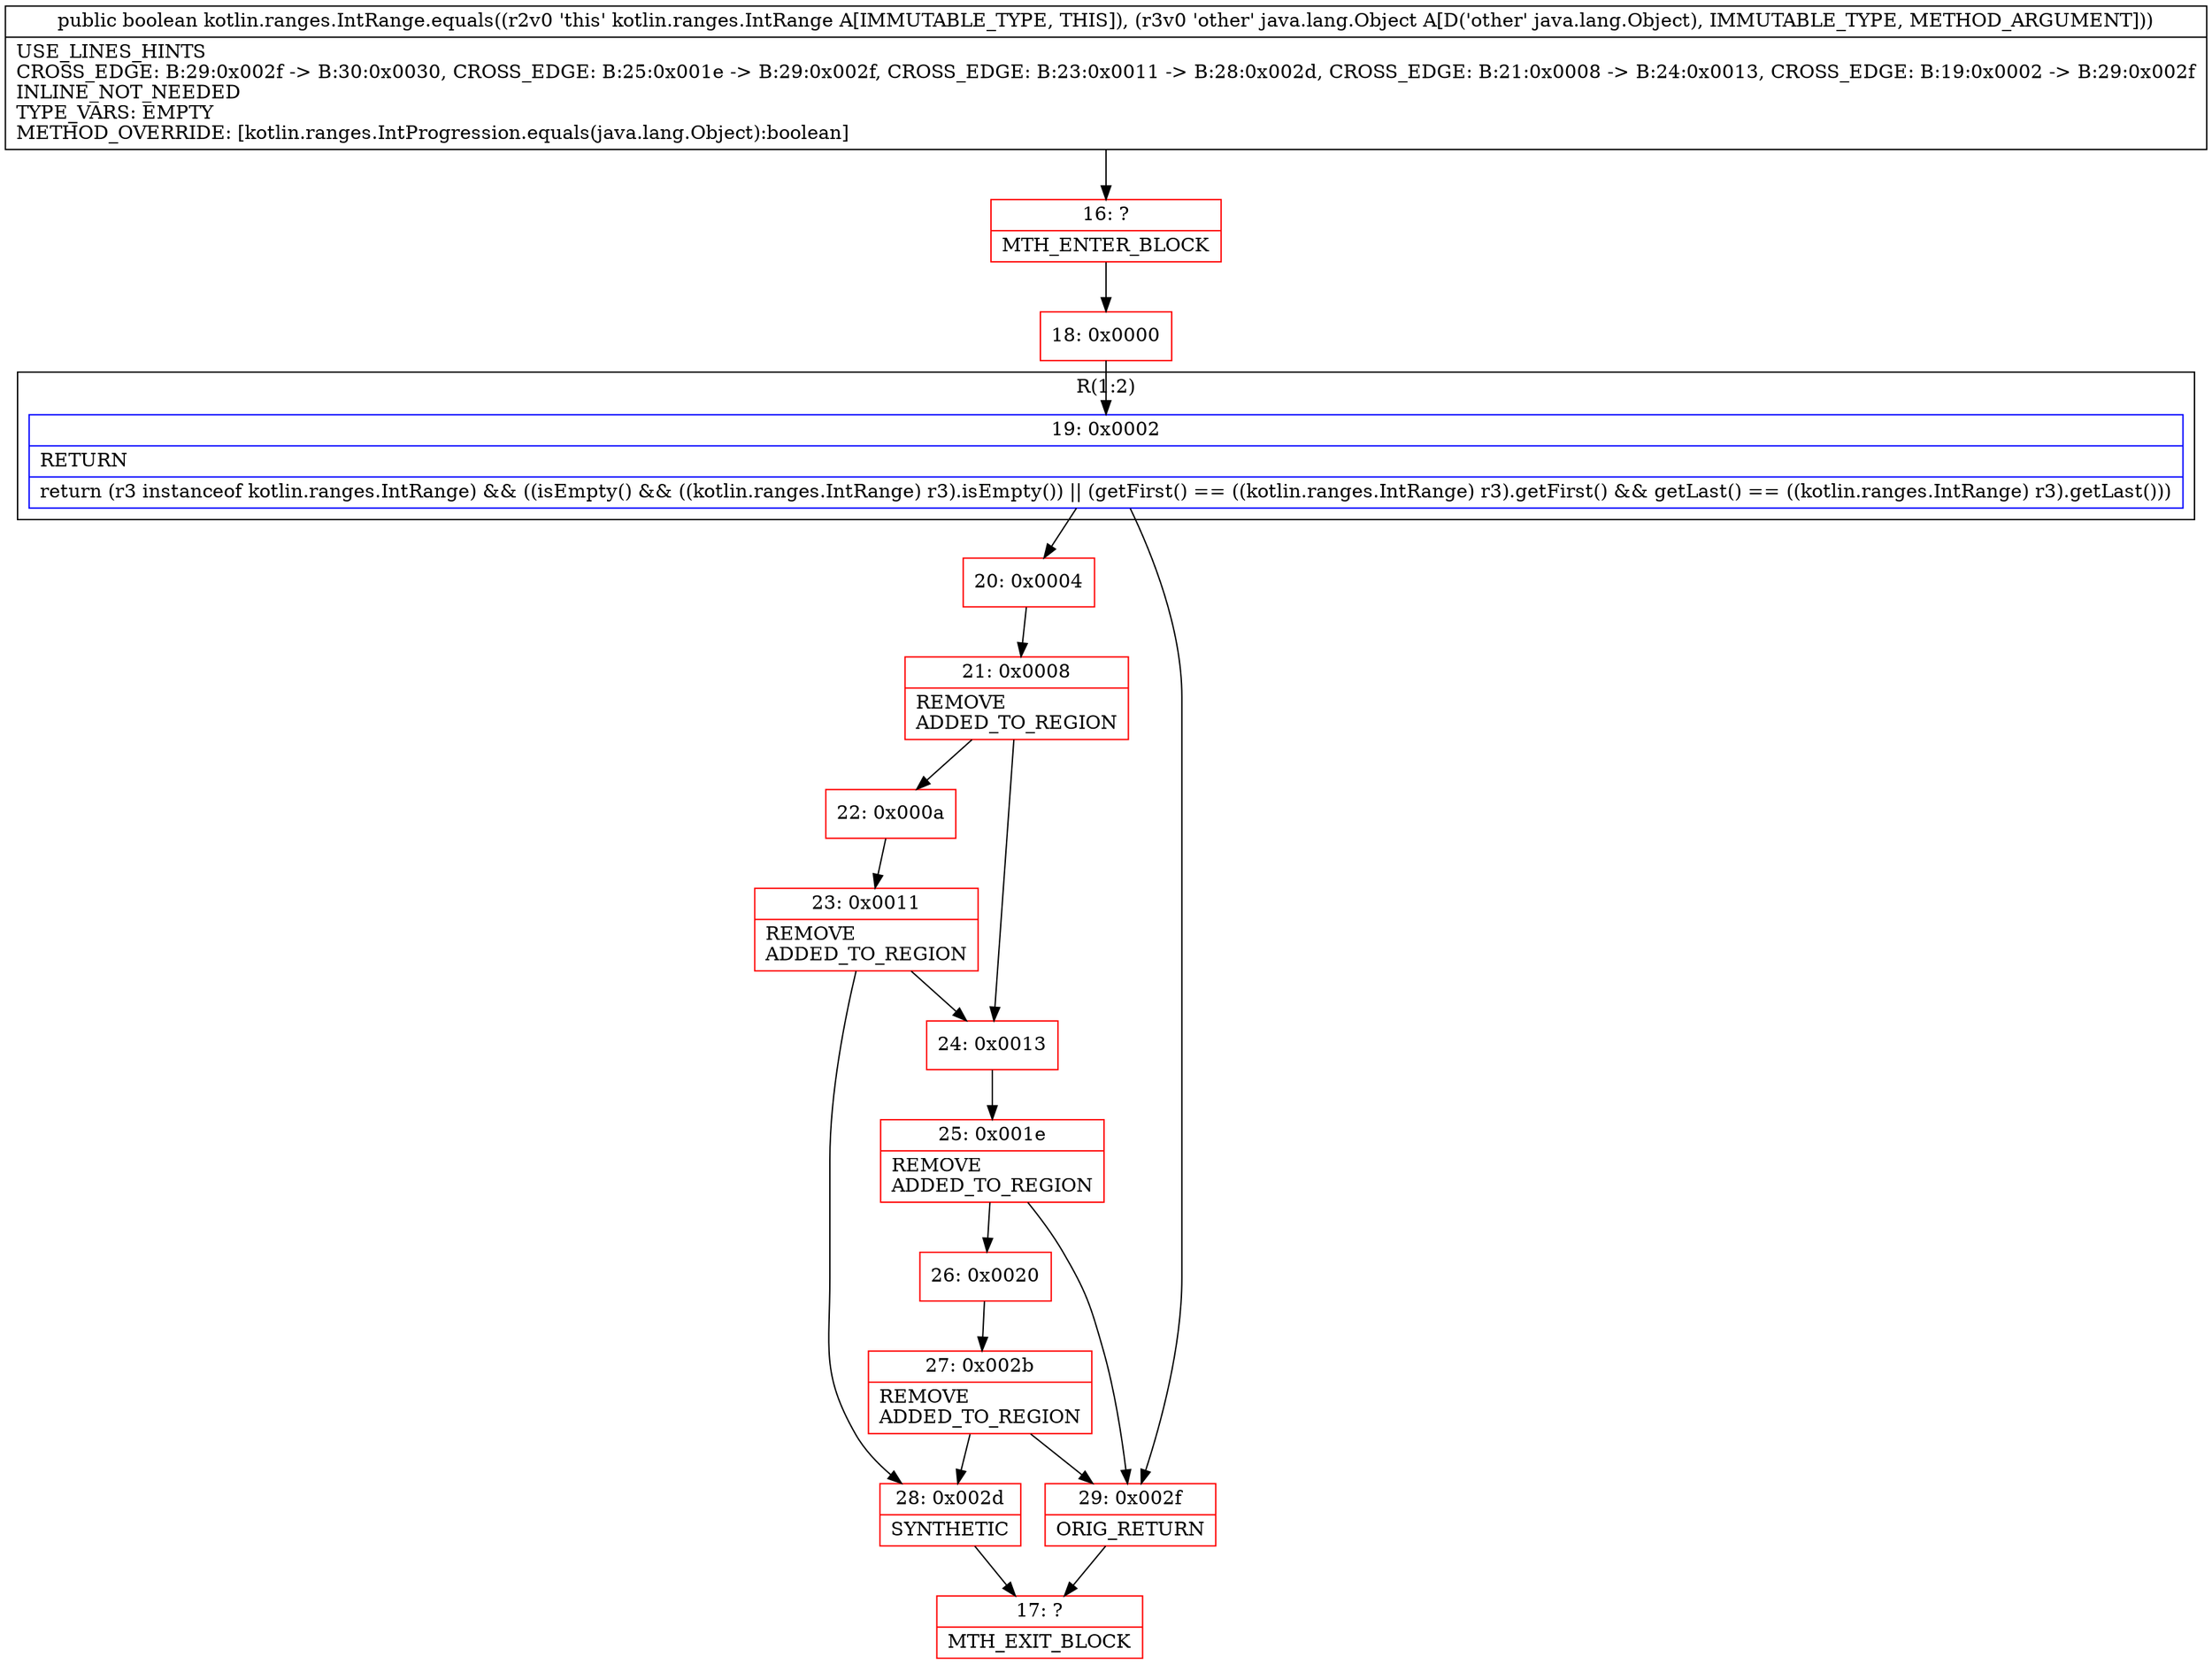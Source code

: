 digraph "CFG forkotlin.ranges.IntRange.equals(Ljava\/lang\/Object;)Z" {
subgraph cluster_Region_825137793 {
label = "R(1:2)";
node [shape=record,color=blue];
Node_19 [shape=record,label="{19\:\ 0x0002|RETURN\l|return (r3 instanceof kotlin.ranges.IntRange) && ((isEmpty() && ((kotlin.ranges.IntRange) r3).isEmpty()) \|\| (getFirst() == ((kotlin.ranges.IntRange) r3).getFirst() && getLast() == ((kotlin.ranges.IntRange) r3).getLast()))\l}"];
}
Node_16 [shape=record,color=red,label="{16\:\ ?|MTH_ENTER_BLOCK\l}"];
Node_18 [shape=record,color=red,label="{18\:\ 0x0000}"];
Node_20 [shape=record,color=red,label="{20\:\ 0x0004}"];
Node_21 [shape=record,color=red,label="{21\:\ 0x0008|REMOVE\lADDED_TO_REGION\l}"];
Node_22 [shape=record,color=red,label="{22\:\ 0x000a}"];
Node_23 [shape=record,color=red,label="{23\:\ 0x0011|REMOVE\lADDED_TO_REGION\l}"];
Node_28 [shape=record,color=red,label="{28\:\ 0x002d|SYNTHETIC\l}"];
Node_17 [shape=record,color=red,label="{17\:\ ?|MTH_EXIT_BLOCK\l}"];
Node_24 [shape=record,color=red,label="{24\:\ 0x0013}"];
Node_25 [shape=record,color=red,label="{25\:\ 0x001e|REMOVE\lADDED_TO_REGION\l}"];
Node_26 [shape=record,color=red,label="{26\:\ 0x0020}"];
Node_27 [shape=record,color=red,label="{27\:\ 0x002b|REMOVE\lADDED_TO_REGION\l}"];
Node_29 [shape=record,color=red,label="{29\:\ 0x002f|ORIG_RETURN\l}"];
MethodNode[shape=record,label="{public boolean kotlin.ranges.IntRange.equals((r2v0 'this' kotlin.ranges.IntRange A[IMMUTABLE_TYPE, THIS]), (r3v0 'other' java.lang.Object A[D('other' java.lang.Object), IMMUTABLE_TYPE, METHOD_ARGUMENT]))  | USE_LINES_HINTS\lCROSS_EDGE: B:29:0x002f \-\> B:30:0x0030, CROSS_EDGE: B:25:0x001e \-\> B:29:0x002f, CROSS_EDGE: B:23:0x0011 \-\> B:28:0x002d, CROSS_EDGE: B:21:0x0008 \-\> B:24:0x0013, CROSS_EDGE: B:19:0x0002 \-\> B:29:0x002f\lINLINE_NOT_NEEDED\lTYPE_VARS: EMPTY\lMETHOD_OVERRIDE: [kotlin.ranges.IntProgression.equals(java.lang.Object):boolean]\l}"];
MethodNode -> Node_16;Node_19 -> Node_20;
Node_19 -> Node_29;
Node_16 -> Node_18;
Node_18 -> Node_19;
Node_20 -> Node_21;
Node_21 -> Node_22;
Node_21 -> Node_24;
Node_22 -> Node_23;
Node_23 -> Node_24;
Node_23 -> Node_28;
Node_28 -> Node_17;
Node_24 -> Node_25;
Node_25 -> Node_26;
Node_25 -> Node_29;
Node_26 -> Node_27;
Node_27 -> Node_28;
Node_27 -> Node_29;
Node_29 -> Node_17;
}

